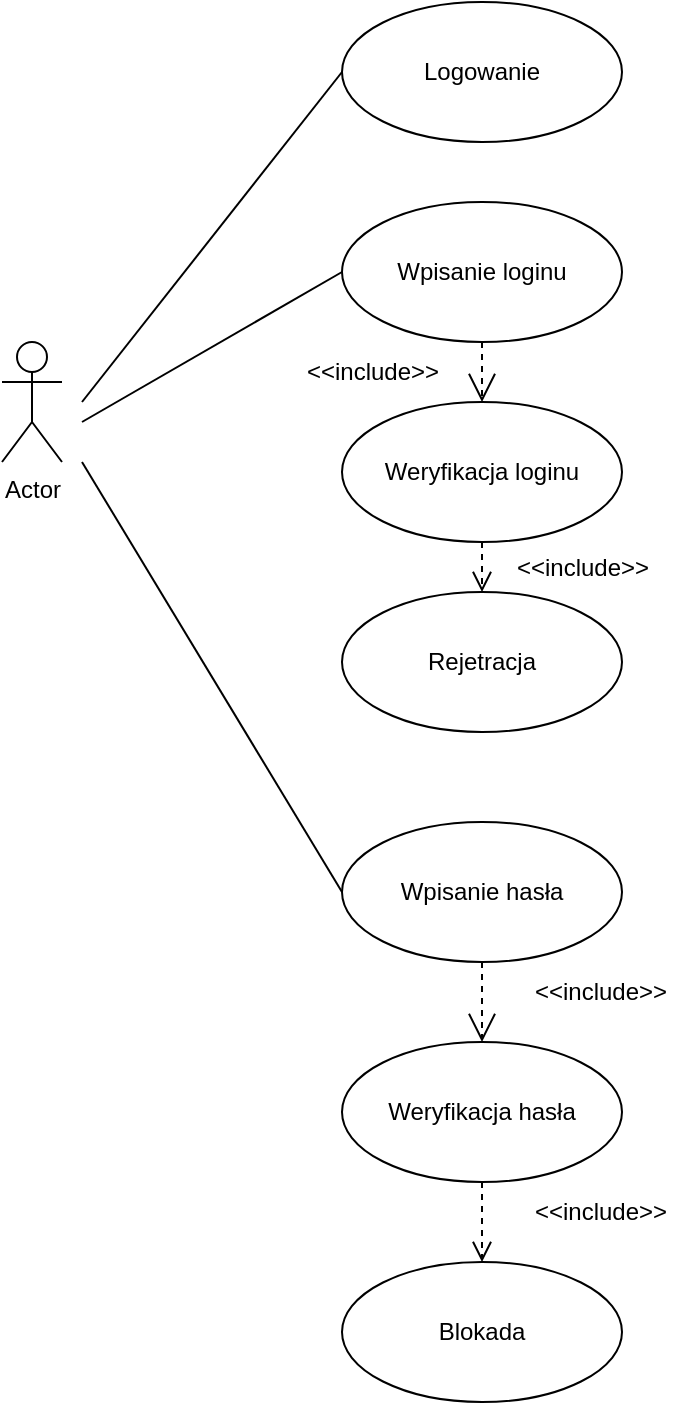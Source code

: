 <mxfile version="26.1.3">
  <diagram name="Strona-1" id="B7h2qfw4XtRBMnWXnym5">
    <mxGraphModel dx="1724" dy="979" grid="1" gridSize="10" guides="1" tooltips="1" connect="1" arrows="1" fold="1" page="1" pageScale="1" pageWidth="827" pageHeight="1169" math="0" shadow="0">
      <root>
        <mxCell id="0" />
        <mxCell id="1" parent="0" />
        <mxCell id="KzSKW71gb1UHyiZSc-6j-1" value="Actor" style="shape=umlActor;verticalLabelPosition=bottom;verticalAlign=top;html=1;outlineConnect=0;" vertex="1" parent="1">
          <mxGeometry x="70" y="190" width="30" height="60" as="geometry" />
        </mxCell>
        <mxCell id="KzSKW71gb1UHyiZSc-6j-2" value="Logowanie" style="ellipse;whiteSpace=wrap;html=1;" vertex="1" parent="1">
          <mxGeometry x="240" y="20" width="140" height="70" as="geometry" />
        </mxCell>
        <mxCell id="KzSKW71gb1UHyiZSc-6j-3" value="Wpisanie loginu" style="ellipse;whiteSpace=wrap;html=1;" vertex="1" parent="1">
          <mxGeometry x="240" y="120" width="140" height="70" as="geometry" />
        </mxCell>
        <mxCell id="KzSKW71gb1UHyiZSc-6j-4" value="Weryfikacja loginu" style="ellipse;whiteSpace=wrap;html=1;" vertex="1" parent="1">
          <mxGeometry x="240" y="220" width="140" height="70" as="geometry" />
        </mxCell>
        <mxCell id="KzSKW71gb1UHyiZSc-6j-5" value="Wpisanie hasła" style="ellipse;whiteSpace=wrap;html=1;" vertex="1" parent="1">
          <mxGeometry x="240" y="430" width="140" height="70" as="geometry" />
        </mxCell>
        <mxCell id="KzSKW71gb1UHyiZSc-6j-6" value="Rejetracja" style="ellipse;whiteSpace=wrap;html=1;" vertex="1" parent="1">
          <mxGeometry x="240" y="315" width="140" height="70" as="geometry" />
        </mxCell>
        <mxCell id="KzSKW71gb1UHyiZSc-6j-7" value="Blokada" style="ellipse;whiteSpace=wrap;html=1;" vertex="1" parent="1">
          <mxGeometry x="240" y="650" width="140" height="70" as="geometry" />
        </mxCell>
        <mxCell id="KzSKW71gb1UHyiZSc-6j-8" value="" style="html=1;verticalAlign=bottom;endArrow=open;dashed=1;endSize=8;curved=0;rounded=0;exitX=0.5;exitY=1;exitDx=0;exitDy=0;entryX=0.5;entryY=0;entryDx=0;entryDy=0;" edge="1" parent="1" source="KzSKW71gb1UHyiZSc-6j-20" target="KzSKW71gb1UHyiZSc-6j-7">
          <mxGeometry relative="1" as="geometry">
            <mxPoint x="320" y="570" as="sourcePoint" />
            <mxPoint x="400" y="570" as="targetPoint" />
            <mxPoint as="offset" />
          </mxGeometry>
        </mxCell>
        <mxCell id="KzSKW71gb1UHyiZSc-6j-10" value="" style="html=1;verticalAlign=bottom;endArrow=open;dashed=1;endSize=8;curved=0;rounded=0;exitX=0.5;exitY=1;exitDx=0;exitDy=0;entryX=0.5;entryY=0;entryDx=0;entryDy=0;" edge="1" parent="1" source="KzSKW71gb1UHyiZSc-6j-4" target="KzSKW71gb1UHyiZSc-6j-6">
          <mxGeometry relative="1" as="geometry">
            <mxPoint x="380" y="284.5" as="sourcePoint" />
            <mxPoint x="460" y="284.5" as="targetPoint" />
            <mxPoint as="offset" />
          </mxGeometry>
        </mxCell>
        <mxCell id="KzSKW71gb1UHyiZSc-6j-15" value="" style="edgeStyle=none;orthogonalLoop=1;jettySize=auto;html=1;rounded=0;strokeColor=default;endArrow=none;startFill=0;entryX=0;entryY=0.5;entryDx=0;entryDy=0;" edge="1" parent="1" target="KzSKW71gb1UHyiZSc-6j-2">
          <mxGeometry width="100" relative="1" as="geometry">
            <mxPoint x="110" y="220" as="sourcePoint" />
            <mxPoint x="200" y="174.5" as="targetPoint" />
            <Array as="points" />
          </mxGeometry>
        </mxCell>
        <mxCell id="KzSKW71gb1UHyiZSc-6j-17" value="" style="edgeStyle=none;orthogonalLoop=1;jettySize=auto;html=1;rounded=0;strokeColor=default;endArrow=none;startFill=0;entryX=0;entryY=0.5;entryDx=0;entryDy=0;" edge="1" parent="1" target="KzSKW71gb1UHyiZSc-6j-3">
          <mxGeometry width="100" relative="1" as="geometry">
            <mxPoint x="110" y="230" as="sourcePoint" />
            <mxPoint x="250" y="65" as="targetPoint" />
            <Array as="points" />
          </mxGeometry>
        </mxCell>
        <mxCell id="KzSKW71gb1UHyiZSc-6j-19" value="" style="edgeStyle=none;orthogonalLoop=1;jettySize=auto;html=1;rounded=0;strokeColor=default;endArrow=none;startFill=0;entryX=0;entryY=0.5;entryDx=0;entryDy=0;" edge="1" parent="1" target="KzSKW71gb1UHyiZSc-6j-5">
          <mxGeometry width="100" relative="1" as="geometry">
            <mxPoint x="110" y="250" as="sourcePoint" />
            <mxPoint x="230" y="380" as="targetPoint" />
            <Array as="points" />
          </mxGeometry>
        </mxCell>
        <mxCell id="KzSKW71gb1UHyiZSc-6j-20" value="Weryfikacja hasła" style="ellipse;whiteSpace=wrap;html=1;" vertex="1" parent="1">
          <mxGeometry x="240" y="540" width="140" height="70" as="geometry" />
        </mxCell>
        <mxCell id="KzSKW71gb1UHyiZSc-6j-27" value="" style="endArrow=open;endSize=12;dashed=1;html=1;rounded=0;exitX=0.5;exitY=1;exitDx=0;exitDy=0;entryX=0.5;entryY=0;entryDx=0;entryDy=0;" edge="1" parent="1" source="KzSKW71gb1UHyiZSc-6j-3" target="KzSKW71gb1UHyiZSc-6j-4">
          <mxGeometry width="160" relative="1" as="geometry">
            <mxPoint x="320" y="110" as="sourcePoint" />
            <mxPoint x="480" y="110" as="targetPoint" />
          </mxGeometry>
        </mxCell>
        <mxCell id="KzSKW71gb1UHyiZSc-6j-28" value="" style="endArrow=open;endSize=12;dashed=1;html=1;rounded=0;entryX=0.5;entryY=0;entryDx=0;entryDy=0;exitX=0.5;exitY=1;exitDx=0;exitDy=0;" edge="1" parent="1" source="KzSKW71gb1UHyiZSc-6j-5" target="KzSKW71gb1UHyiZSc-6j-20">
          <mxGeometry width="160" relative="1" as="geometry">
            <mxPoint x="310" y="450" as="sourcePoint" />
            <mxPoint x="309.5" y="470" as="targetPoint" />
          </mxGeometry>
        </mxCell>
        <mxCell id="KzSKW71gb1UHyiZSc-6j-31" value="&amp;lt;&amp;lt;include&amp;gt;&amp;gt;" style="text;html=1;align=center;verticalAlign=middle;resizable=0;points=[];autosize=1;strokeColor=none;fillColor=none;" vertex="1" parent="1">
          <mxGeometry x="315" y="288" width="90" height="30" as="geometry" />
        </mxCell>
        <mxCell id="KzSKW71gb1UHyiZSc-6j-32" value="&amp;lt;&amp;lt;include&amp;gt;&amp;gt;" style="text;html=1;align=center;verticalAlign=middle;resizable=0;points=[];autosize=1;strokeColor=none;fillColor=none;" vertex="1" parent="1">
          <mxGeometry x="210" y="190" width="90" height="30" as="geometry" />
        </mxCell>
        <mxCell id="KzSKW71gb1UHyiZSc-6j-33" value="&amp;lt;&amp;lt;include&amp;gt;&amp;gt;" style="text;html=1;align=center;verticalAlign=middle;resizable=0;points=[];autosize=1;strokeColor=none;fillColor=none;" vertex="1" parent="1">
          <mxGeometry x="324" y="500" width="90" height="30" as="geometry" />
        </mxCell>
        <mxCell id="KzSKW71gb1UHyiZSc-6j-34" value="&amp;lt;&amp;lt;include&amp;gt;&amp;gt;" style="text;html=1;align=center;verticalAlign=middle;resizable=0;points=[];autosize=1;strokeColor=none;fillColor=none;" vertex="1" parent="1">
          <mxGeometry x="324" y="610" width="90" height="30" as="geometry" />
        </mxCell>
      </root>
    </mxGraphModel>
  </diagram>
</mxfile>
